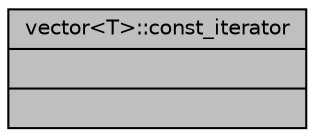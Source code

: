 digraph "vector&lt;T&gt;::const_iterator"
{
 // INTERACTIVE_SVG=YES
  bgcolor="transparent";
  edge [fontname="Helvetica",fontsize="10",labelfontname="Helvetica",labelfontsize="10"];
  node [fontname="Helvetica",fontsize="10",shape=record];
  Node1 [label="{vector\<T\>::const_iterator\n||}",height=0.2,width=0.4,color="black", fillcolor="grey75", style="filled", fontcolor="black"];
}
